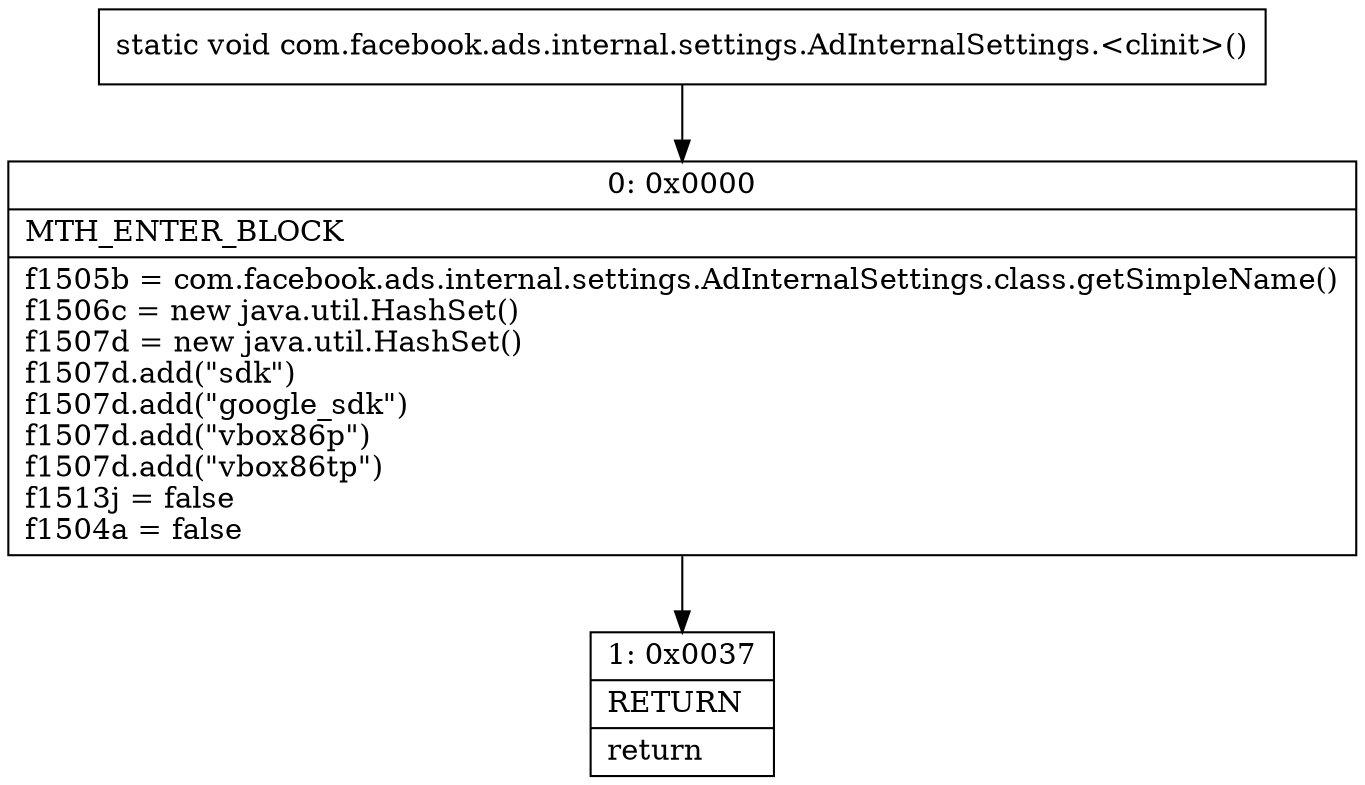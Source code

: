 digraph "CFG forcom.facebook.ads.internal.settings.AdInternalSettings.\<clinit\>()V" {
Node_0 [shape=record,label="{0\:\ 0x0000|MTH_ENTER_BLOCK\l|f1505b = com.facebook.ads.internal.settings.AdInternalSettings.class.getSimpleName()\lf1506c = new java.util.HashSet()\lf1507d = new java.util.HashSet()\lf1507d.add(\"sdk\")\lf1507d.add(\"google_sdk\")\lf1507d.add(\"vbox86p\")\lf1507d.add(\"vbox86tp\")\lf1513j = false\lf1504a = false\l}"];
Node_1 [shape=record,label="{1\:\ 0x0037|RETURN\l|return\l}"];
MethodNode[shape=record,label="{static void com.facebook.ads.internal.settings.AdInternalSettings.\<clinit\>() }"];
MethodNode -> Node_0;
Node_0 -> Node_1;
}

